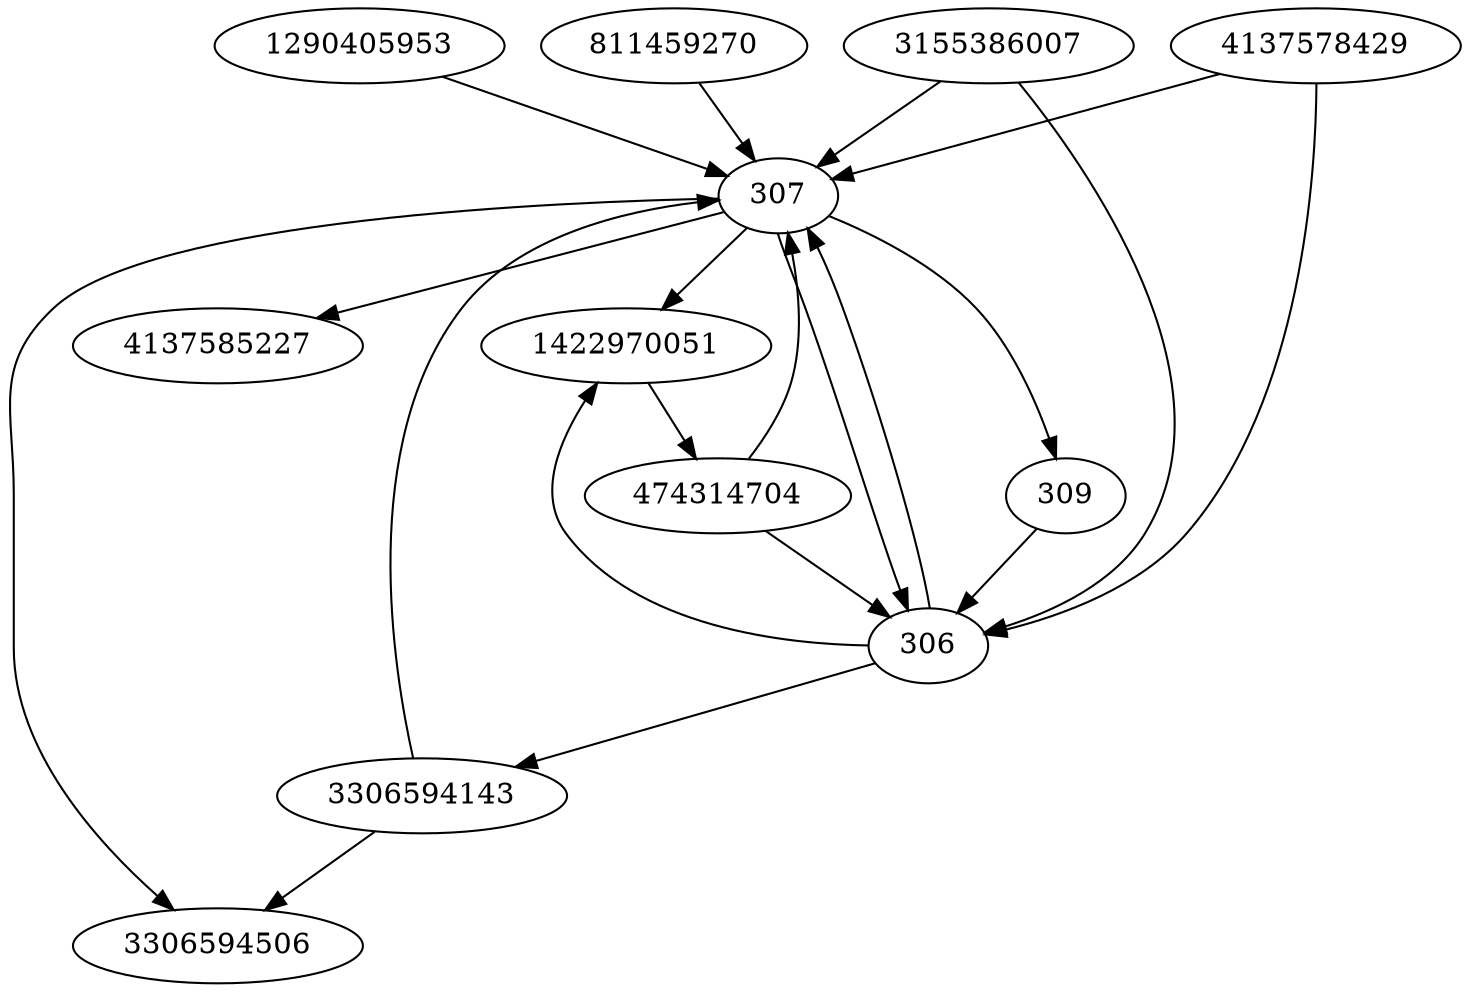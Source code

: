 strict digraph  {
1290405953;
1422970051;
811459270;
3306594506;
4137585227;
474314704;
306;
307;
309;
3155386007;
4137578429;
3306594143;
1290405953 -> 307;
1422970051 -> 474314704;
811459270 -> 307;
474314704 -> 306;
474314704 -> 307;
306 -> 3306594143;
306 -> 307;
306 -> 1422970051;
307 -> 3306594506;
307 -> 306;
307 -> 4137585227;
307 -> 1422970051;
307 -> 309;
309 -> 306;
3155386007 -> 306;
3155386007 -> 307;
4137578429 -> 306;
4137578429 -> 307;
3306594143 -> 307;
3306594143 -> 3306594506;
}
